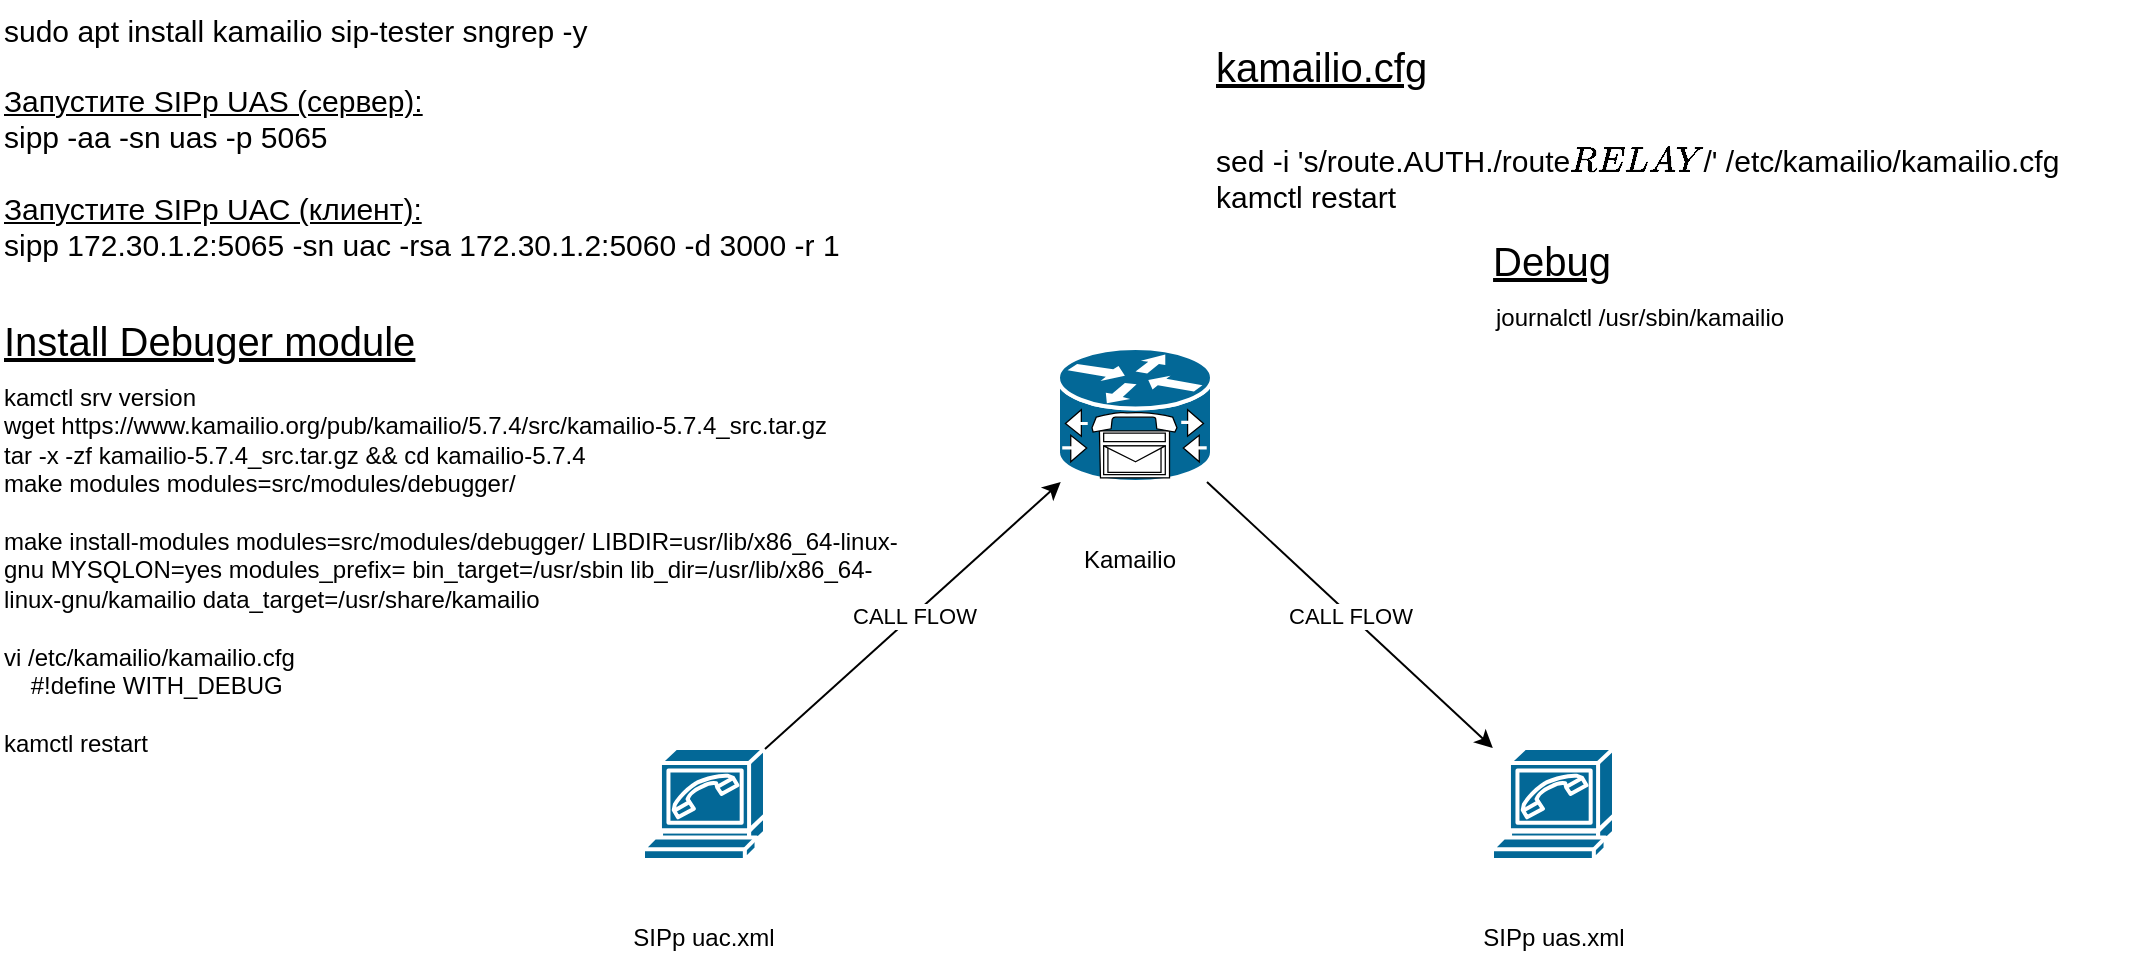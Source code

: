 <mxfile version="27.1.6">
  <diagram name="Страница — 1" id="Erw--blzMtKx47dPTSw3">
    <mxGraphModel dx="1084" dy="605" grid="1" gridSize="10" guides="1" tooltips="1" connect="1" arrows="1" fold="1" page="1" pageScale="1" pageWidth="1169" pageHeight="827" math="0" shadow="0">
      <root>
        <mxCell id="0" />
        <mxCell id="1" parent="0" />
        <mxCell id="3eAIcPBEeX4sZWYrnUCx-1" value="SIPp uac.xml" style="text;strokeColor=none;align=center;fillColor=none;html=1;verticalAlign=middle;whiteSpace=wrap;rounded=0;" parent="1" vertex="1">
          <mxGeometry x="317" y="539" width="110" height="30" as="geometry" />
        </mxCell>
        <mxCell id="3eAIcPBEeX4sZWYrnUCx-2" value="SIPp uas.xml" style="text;strokeColor=none;align=center;fillColor=none;html=1;verticalAlign=middle;whiteSpace=wrap;rounded=0;" parent="1" vertex="1">
          <mxGeometry x="741.5" y="539" width="110" height="30" as="geometry" />
        </mxCell>
        <mxCell id="3eAIcPBEeX4sZWYrnUCx-3" value="" style="shape=mxgraph.cisco.modems_and_phones.softphone;sketch=0;html=1;pointerEvents=1;dashed=0;fillColor=#036897;strokeColor=#ffffff;strokeWidth=2;verticalLabelPosition=bottom;verticalAlign=top;align=center;outlineConnect=0;" parent="1" vertex="1">
          <mxGeometry x="766" y="459" width="61" height="56" as="geometry" />
        </mxCell>
        <mxCell id="3eAIcPBEeX4sZWYrnUCx-4" value="" style="shape=mxgraph.cisco.modems_and_phones.softphone;sketch=0;html=1;pointerEvents=1;dashed=0;fillColor=#036897;strokeColor=#ffffff;strokeWidth=2;verticalLabelPosition=bottom;verticalAlign=top;align=center;outlineConnect=0;" parent="1" vertex="1">
          <mxGeometry x="341.5" y="459" width="61" height="56" as="geometry" />
        </mxCell>
        <mxCell id="3eAIcPBEeX4sZWYrnUCx-5" value="" style="shape=mxgraph.cisco.misc.cisco_unity_express;sketch=0;html=1;pointerEvents=1;dashed=0;fillColor=#036897;strokeColor=#ffffff;strokeWidth=2;verticalLabelPosition=bottom;verticalAlign=top;align=center;outlineConnect=0;" parent="1" vertex="1">
          <mxGeometry x="549" y="259" width="77" height="67" as="geometry" />
        </mxCell>
        <mxCell id="3eAIcPBEeX4sZWYrnUCx-6" value="" style="endArrow=classic;html=1;rounded=0;" parent="1" source="3eAIcPBEeX4sZWYrnUCx-4" target="3eAIcPBEeX4sZWYrnUCx-5" edge="1">
          <mxGeometry relative="1" as="geometry">
            <mxPoint x="541.5" y="419" as="sourcePoint" />
            <mxPoint x="701.5" y="419" as="targetPoint" />
          </mxGeometry>
        </mxCell>
        <mxCell id="3eAIcPBEeX4sZWYrnUCx-7" value="CALL FLOW" style="edgeLabel;resizable=0;html=1;;align=center;verticalAlign=middle;" parent="3eAIcPBEeX4sZWYrnUCx-6" connectable="0" vertex="1">
          <mxGeometry relative="1" as="geometry" />
        </mxCell>
        <mxCell id="3eAIcPBEeX4sZWYrnUCx-8" value="" style="endArrow=classic;html=1;rounded=0;" parent="1" source="3eAIcPBEeX4sZWYrnUCx-5" target="3eAIcPBEeX4sZWYrnUCx-3" edge="1">
          <mxGeometry relative="1" as="geometry">
            <mxPoint x="541.5" y="419" as="sourcePoint" />
            <mxPoint x="701.5" y="419" as="targetPoint" />
          </mxGeometry>
        </mxCell>
        <mxCell id="3eAIcPBEeX4sZWYrnUCx-9" value="CALL FLOW" style="edgeLabel;resizable=0;html=1;;align=center;verticalAlign=middle;" parent="3eAIcPBEeX4sZWYrnUCx-8" connectable="0" vertex="1">
          <mxGeometry relative="1" as="geometry" />
        </mxCell>
        <mxCell id="3eAIcPBEeX4sZWYrnUCx-10" value="Kamailio" style="text;strokeColor=none;align=center;fillColor=none;html=1;verticalAlign=middle;whiteSpace=wrap;rounded=0;" parent="1" vertex="1">
          <mxGeometry x="555" y="350" width="60" height="30" as="geometry" />
        </mxCell>
        <UserObject label="sudo apt install kamailio sip-tester sngrep -y" link="https://sipp.readthedocs.io/en/latest/" id="Ddu2mmI_zF8PH8FrGgqN-1">
          <mxCell style="text;whiteSpace=wrap;fontSize=15;" vertex="1" parent="1">
            <mxGeometry x="20" y="85" width="310" height="40" as="geometry" />
          </mxCell>
        </UserObject>
        <mxCell id="Ddu2mmI_zF8PH8FrGgqN-2" value="&lt;u&gt;Запустите SIPp UAS (сервер):&lt;br&gt;&lt;/u&gt;sipp -aa -sn uas -p 5065&lt;br&gt;&lt;u&gt;&lt;br&gt;&lt;/u&gt;&lt;div&gt;&lt;u&gt;Запустите SIPp UAC (клиент):&lt;/u&gt;&lt;/div&gt;&lt;div&gt;sipp 172.30.1.2:5065 -sn uac -rsa 172.30.1.2:5060 -d 3000 -r 1&lt;/div&gt;&lt;u&gt;&lt;br&gt;&lt;/u&gt;" style="text;whiteSpace=wrap;html=1;fontSize=15;" vertex="1" parent="1">
          <mxGeometry x="20" y="120" width="570" height="110" as="geometry" />
        </mxCell>
        <UserObject label="sed -i &#39;s/route.AUTH./route\(RELAY\)/&#39; /etc/kamailio/kamailio.cfg&#xa;kamctl restart" link="/* add local domain aliases - it can be set many times */&#xa;alias=&quot;sip.mydomain.com&quot;" id="Ddu2mmI_zF8PH8FrGgqN-3">
          <mxCell style="text;whiteSpace=wrap;fontSize=15;" vertex="1" parent="1">
            <mxGeometry x="626" y="150" width="460" height="70" as="geometry" />
          </mxCell>
        </UserObject>
        <UserObject label="kamailio.cfg" link="kamailio.cfg" id="Ddu2mmI_zF8PH8FrGgqN-4">
          <mxCell style="text;whiteSpace=wrap;fontSize=20;fontStyle=4" vertex="1" parent="1">
            <mxGeometry x="626" y="100" width="100" height="40" as="geometry" />
          </mxCell>
        </UserObject>
        <mxCell id="Ddu2mmI_zF8PH8FrGgqN-9" value="Debug" style="text;html=1;align=center;verticalAlign=middle;whiteSpace=wrap;rounded=0;fontSize=20;fontStyle=4" vertex="1" parent="1">
          <mxGeometry x="766" y="200" width="60" height="30" as="geometry" />
        </mxCell>
        <mxCell id="Ddu2mmI_zF8PH8FrGgqN-10" value="Install Debuger module" style="text;html=1;align=left;verticalAlign=middle;whiteSpace=wrap;rounded=0;fontSize=20;fontStyle=4" vertex="1" parent="1">
          <mxGeometry x="20" y="240" width="210" height="30" as="geometry" />
        </mxCell>
        <mxCell id="Ddu2mmI_zF8PH8FrGgqN-11" value="kamctl srv version&#xa;wget https://www.kamailio.org/pub/kamailio/5.7.4/src/kamailio-5.7.4_src.tar.gz&#xa;tar -x -zf kamailio-5.7.4_src.tar.gz &amp;&amp; cd kamailio-5.7.4&#xa;make modules modules=src/modules/debugger/&#xa;&#xa;make install-modules modules=src/modules/debugger/ LIBDIR=usr/lib/x86_64-linux-gnu MYSQLON=yes modules_prefix= bin_target=/usr/sbin lib_dir=/usr/lib/x86_64-linux-gnu/kamailio data_target=/usr/share/kamailio&#xa;&#xa;vi /etc/kamailio/kamailio.cfg&#xa;    #!define WITH_DEBUG&#xa;    &#xa;kamctl restart&#xa;&#xa;&#xa;" style="text;whiteSpace=wrap;" vertex="1" parent="1">
          <mxGeometry x="20" y="270" width="450" height="200" as="geometry" />
        </mxCell>
        <mxCell id="Ddu2mmI_zF8PH8FrGgqN-12" value="journalctl /usr/sbin/kamailio" style="text;whiteSpace=wrap;html=1;" vertex="1" parent="1">
          <mxGeometry x="766" y="230" width="180" height="40" as="geometry" />
        </mxCell>
      </root>
    </mxGraphModel>
  </diagram>
</mxfile>
